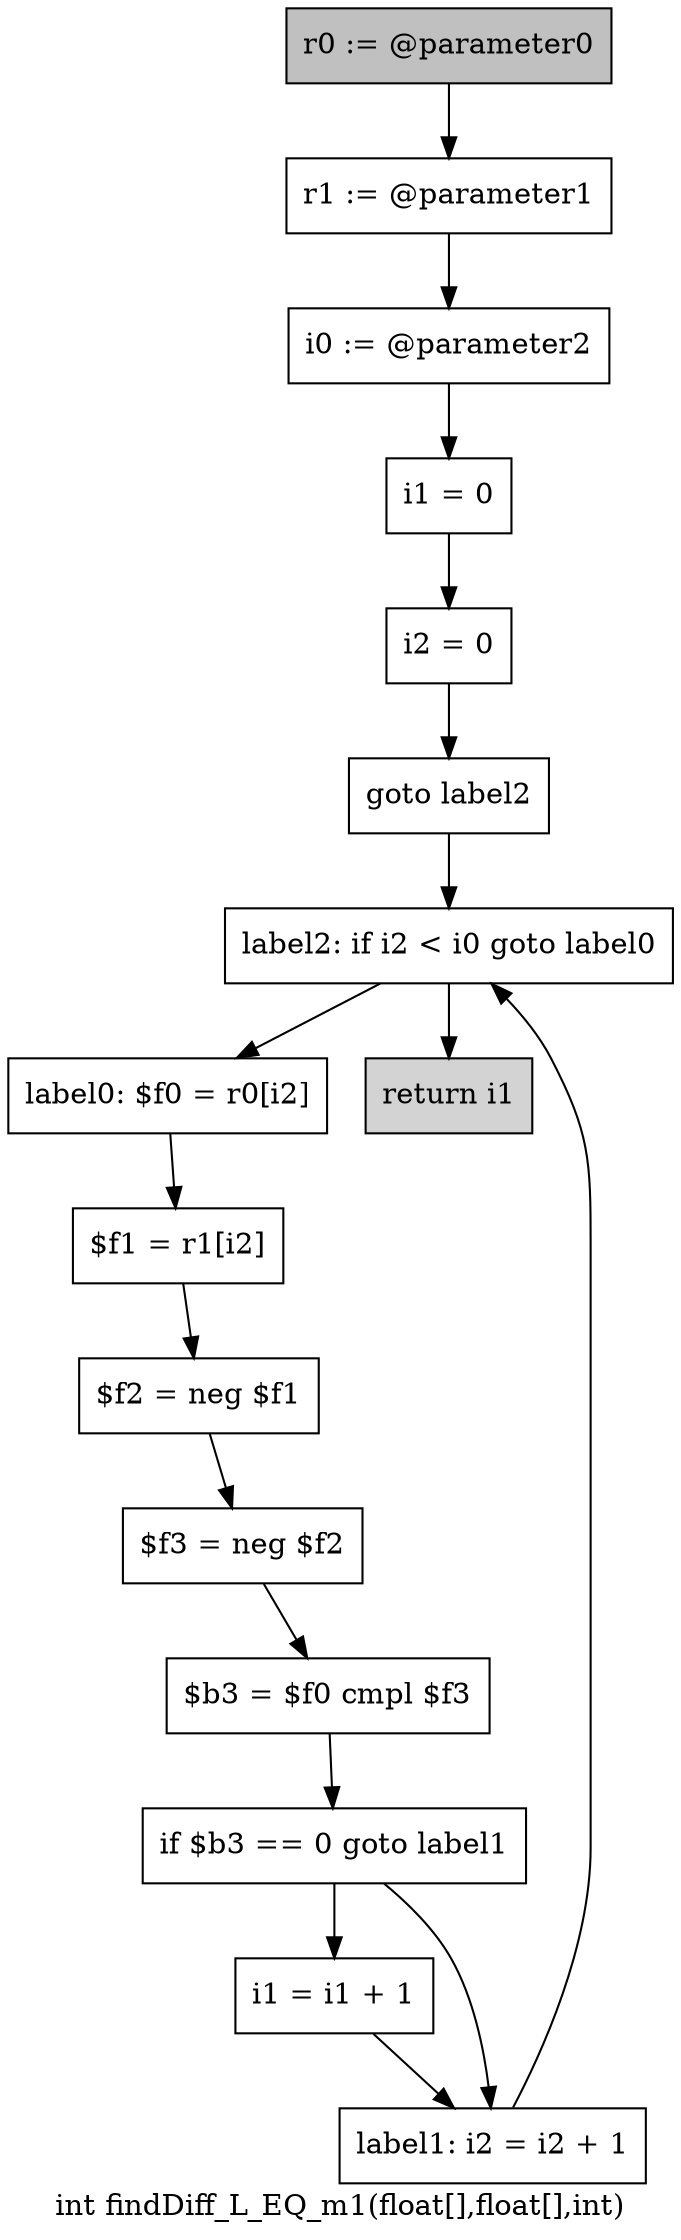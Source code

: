 digraph "int findDiff_L_EQ_m1(float[],float[],int)" {
    label="int findDiff_L_EQ_m1(float[],float[],int)";
    node [shape=box];
    "0" [style=filled,fillcolor=gray,label="r0 := @parameter0",];
    "1" [label="r1 := @parameter1",];
    "0"->"1";
    "2" [label="i0 := @parameter2",];
    "1"->"2";
    "3" [label="i1 = 0",];
    "2"->"3";
    "4" [label="i2 = 0",];
    "3"->"4";
    "5" [label="goto label2",];
    "4"->"5";
    "14" [label="label2: if i2 < i0 goto label0",];
    "5"->"14";
    "6" [label="label0: $f0 = r0[i2]",];
    "7" [label="$f1 = r1[i2]",];
    "6"->"7";
    "8" [label="$f2 = neg $f1",];
    "7"->"8";
    "9" [label="$f3 = neg $f2",];
    "8"->"9";
    "10" [label="$b3 = $f0 cmpl $f3",];
    "9"->"10";
    "11" [label="if $b3 == 0 goto label1",];
    "10"->"11";
    "12" [label="i1 = i1 + 1",];
    "11"->"12";
    "13" [label="label1: i2 = i2 + 1",];
    "11"->"13";
    "12"->"13";
    "13"->"14";
    "14"->"6";
    "15" [style=filled,fillcolor=lightgray,label="return i1",];
    "14"->"15";
}
